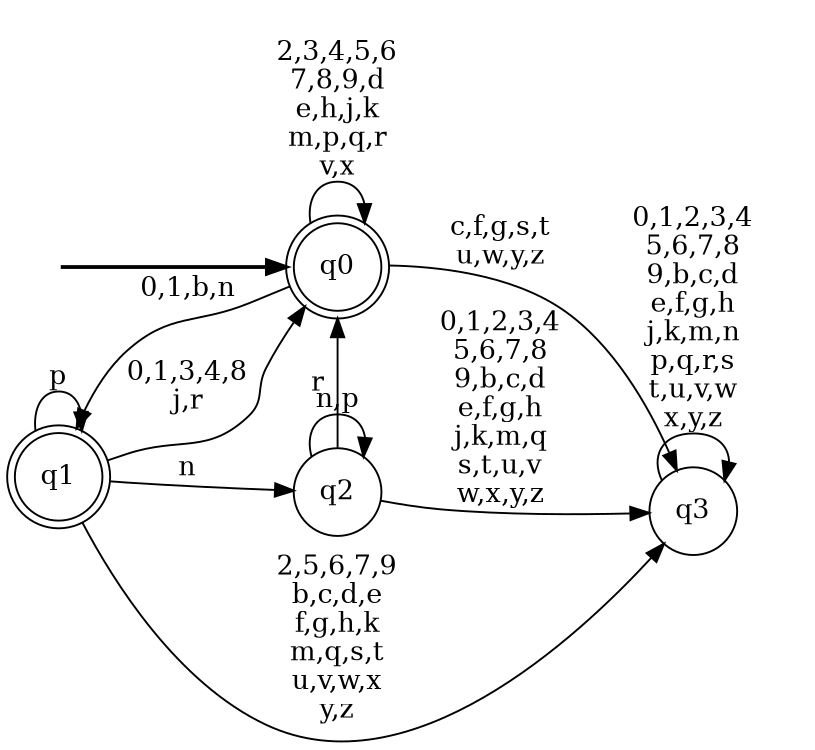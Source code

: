 digraph BlueStar {
__start0 [style = invis, shape = none, label = "", width = 0, height = 0];

rankdir=LR;
size="8,5";

s0 [style="rounded,filled", color="black", fillcolor="white" shape="doublecircle", label="q0"];
s1 [style="rounded,filled", color="black", fillcolor="white" shape="doublecircle", label="q1"];
s2 [style="filled", color="black", fillcolor="white" shape="circle", label="q2"];
s3 [style="filled", color="black", fillcolor="white" shape="circle", label="q3"];
subgraph cluster_main { 
	graph [pad=".75", ranksep="0.15", nodesep="0.15"];
	 style=invis; 
	__start0 -> s0 [penwidth=2];
}
s0 -> s0 [label="2,3,4,5,6\n7,8,9,d\ne,h,j,k\nm,p,q,r\nv,x"];
s0 -> s1 [label="0,1,b,n"];
s0 -> s3 [label="c,f,g,s,t\nu,w,y,z"];
s1 -> s0 [label="0,1,3,4,8\nj,r"];
s1 -> s1 [label="p"];
s1 -> s2 [label="n"];
s1 -> s3 [label="2,5,6,7,9\nb,c,d,e\nf,g,h,k\nm,q,s,t\nu,v,w,x\ny,z"];
s2 -> s0 [label="r"];
s2 -> s2 [label="n,p"];
s2 -> s3 [label="0,1,2,3,4\n5,6,7,8\n9,b,c,d\ne,f,g,h\nj,k,m,q\ns,t,u,v\nw,x,y,z"];
s3 -> s3 [label="0,1,2,3,4\n5,6,7,8\n9,b,c,d\ne,f,g,h\nj,k,m,n\np,q,r,s\nt,u,v,w\nx,y,z"];

}